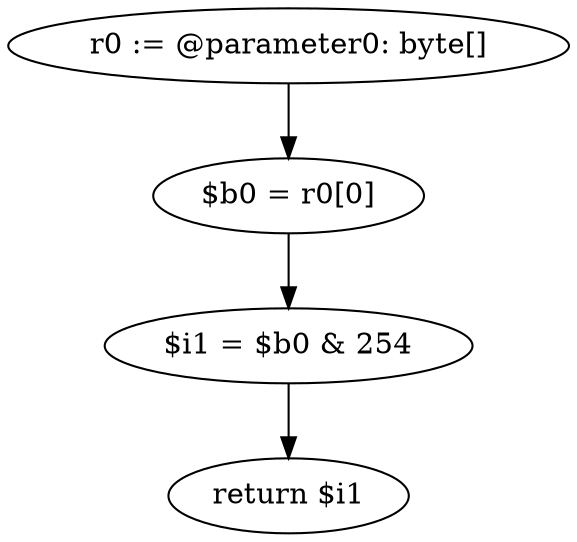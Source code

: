 digraph "unitGraph" {
    "r0 := @parameter0: byte[]"
    "$b0 = r0[0]"
    "$i1 = $b0 & 254"
    "return $i1"
    "r0 := @parameter0: byte[]"->"$b0 = r0[0]";
    "$b0 = r0[0]"->"$i1 = $b0 & 254";
    "$i1 = $b0 & 254"->"return $i1";
}
